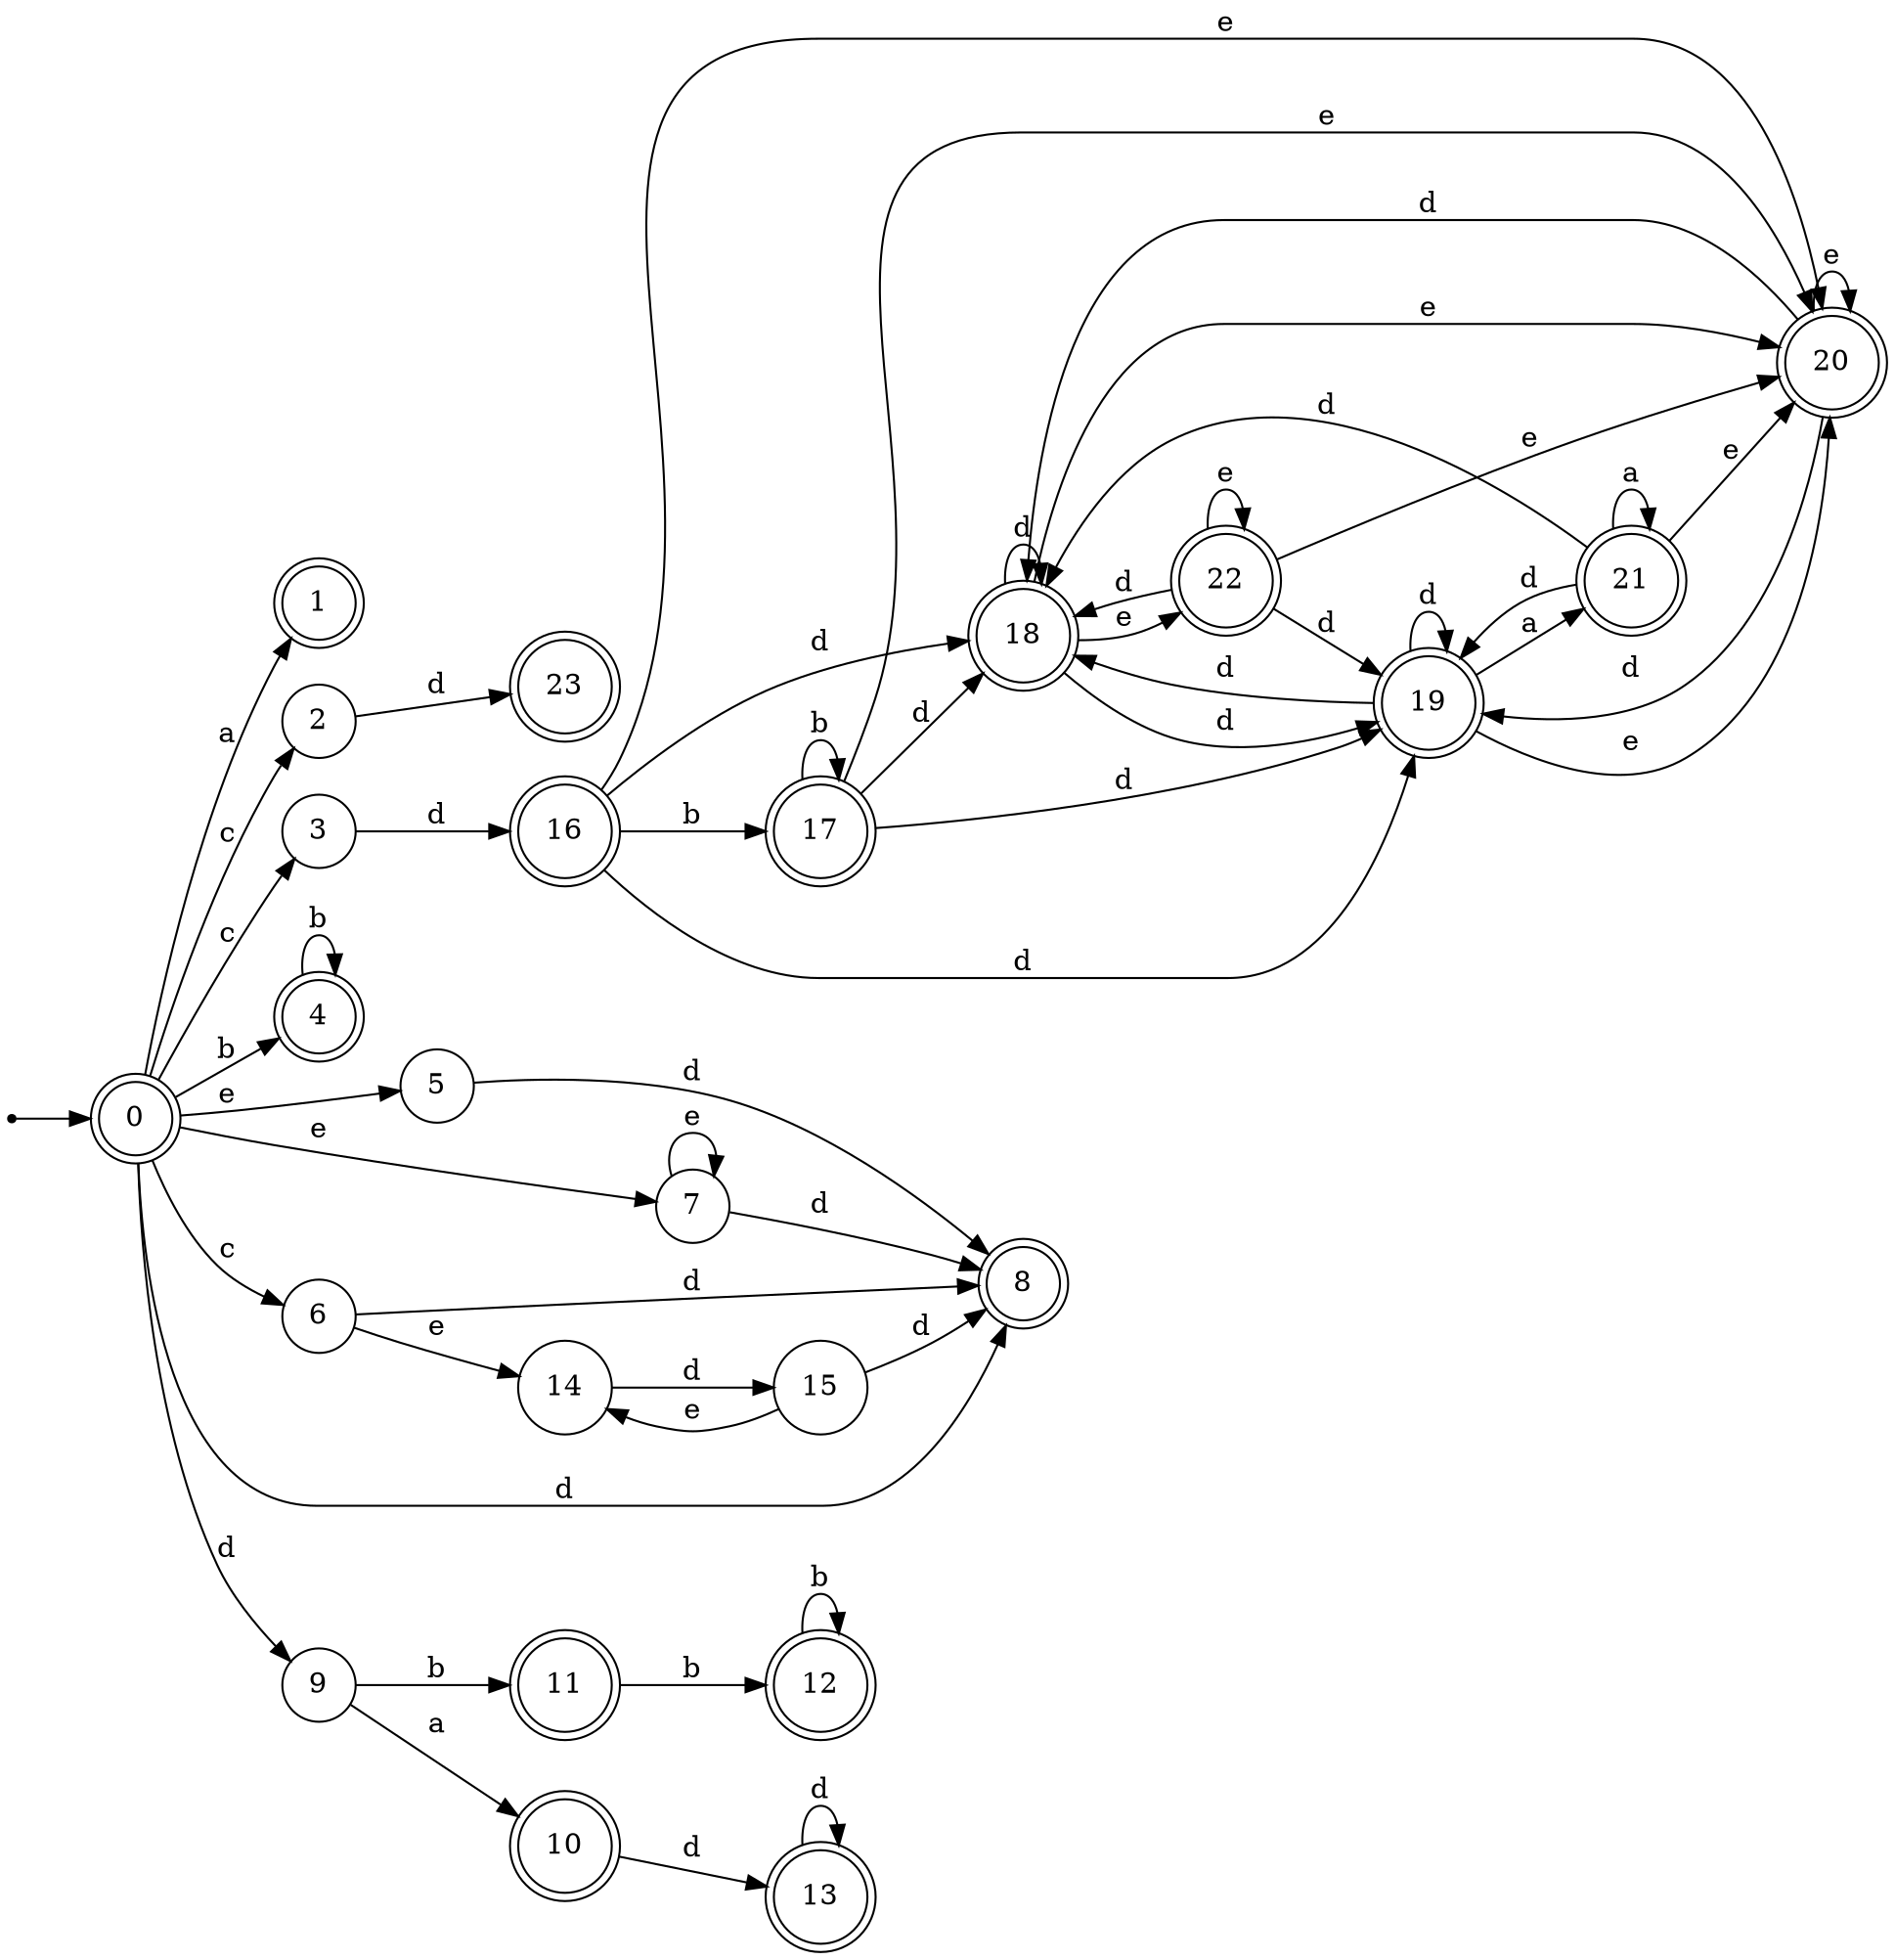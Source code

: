 digraph finite_state_machine {
rankdir=LR;
size="20,20";
node [shape = point]; "dummy0"
node [shape = doublecircle]; "0";"dummy0" -> "0";
node [shape = doublecircle]; "1";node [shape = circle]; "2";
node [shape = circle]; "3";
node [shape = doublecircle]; "4";node [shape = circle]; "5";
node [shape = circle]; "6";
node [shape = circle]; "7";
node [shape = doublecircle]; "8";node [shape = circle]; "9";
node [shape = doublecircle]; "10";node [shape = doublecircle]; "11";node [shape = doublecircle]; "12";node [shape = doublecircle]; "13";node [shape = circle]; "14";
node [shape = circle]; "15";
node [shape = doublecircle]; "16";node [shape = doublecircle]; "17";node [shape = doublecircle]; "18";node [shape = doublecircle]; "19";node [shape = doublecircle]; "20";node [shape = doublecircle]; "21";node [shape = doublecircle]; "22";node [shape = doublecircle]; "23";"0" -> "1" [label = "a"];
 "0" -> "2" [label = "c"];
 "0" -> "3" [label = "c"];
 "0" -> "6" [label = "c"];
 "0" -> "4" [label = "b"];
 "0" -> "5" [label = "e"];
 "0" -> "7" [label = "e"];
 "0" -> "8" [label = "d"];
 "0" -> "9" [label = "d"];
 "9" -> "10" [label = "a"];
 "9" -> "11" [label = "b"];
 "11" -> "12" [label = "b"];
 "12" -> "12" [label = "b"];
 "10" -> "13" [label = "d"];
 "13" -> "13" [label = "d"];
 "7" -> "7" [label = "e"];
 "7" -> "8" [label = "d"];
 "6" -> "14" [label = "e"];
 "6" -> "8" [label = "d"];
 "14" -> "15" [label = "d"];
 "15" -> "14" [label = "e"];
 "15" -> "8" [label = "d"];
 "5" -> "8" [label = "d"];
 "4" -> "4" [label = "b"];
 "3" -> "16" [label = "d"];
 "16" -> "17" [label = "b"];
 "16" -> "18" [label = "d"];
 "16" -> "19" [label = "d"];
 "16" -> "20" [label = "e"];
 "20" -> "20" [label = "e"];
 "20" -> "18" [label = "d"];
 "20" -> "19" [label = "d"];
 "19" -> "18" [label = "d"];
 "19" -> "19" [label = "d"];
 "19" -> "21" [label = "a"];
 "19" -> "20" [label = "e"];
 "21" -> "21" [label = "a"];
 "21" -> "18" [label = "d"];
 "21" -> "19" [label = "d"];
 "21" -> "20" [label = "e"];
 "18" -> "18" [label = "d"];
 "18" -> "19" [label = "d"];
 "18" -> "20" [label = "e"];
 "18" -> "22" [label = "e"];
 "22" -> "20" [label = "e"];
 "22" -> "22" [label = "e"];
 "22" -> "18" [label = "d"];
 "22" -> "19" [label = "d"];
 "17" -> "17" [label = "b"];
 "17" -> "18" [label = "d"];
 "17" -> "19" [label = "d"];
 "17" -> "20" [label = "e"];
 "2" -> "23" [label = "d"];
 }
